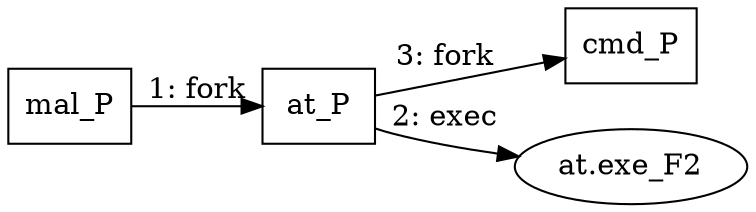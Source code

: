 digraph "T1053.002" {
rankdir="LR"
size="9"
fixedsize="false"
splines="true"
nodesep=0.3
ranksep=0
fontsize=10
overlap="scalexy"
engine= "neato"
	"mal_P" [node_type=Process shape=box]
	"at_P" [node_type=Process shape=box]
	"cmd_P" [node_type=Process shape=box]
	"at.exe_F2" [node_type=File shape=ellipse]
	"mal_P" -> "at_P" [label="1: fork"]
	"at_P" -> "at.exe_F2" [label="2: exec"]
	"at_P" -> "cmd_P" [label="3: fork"]
}

